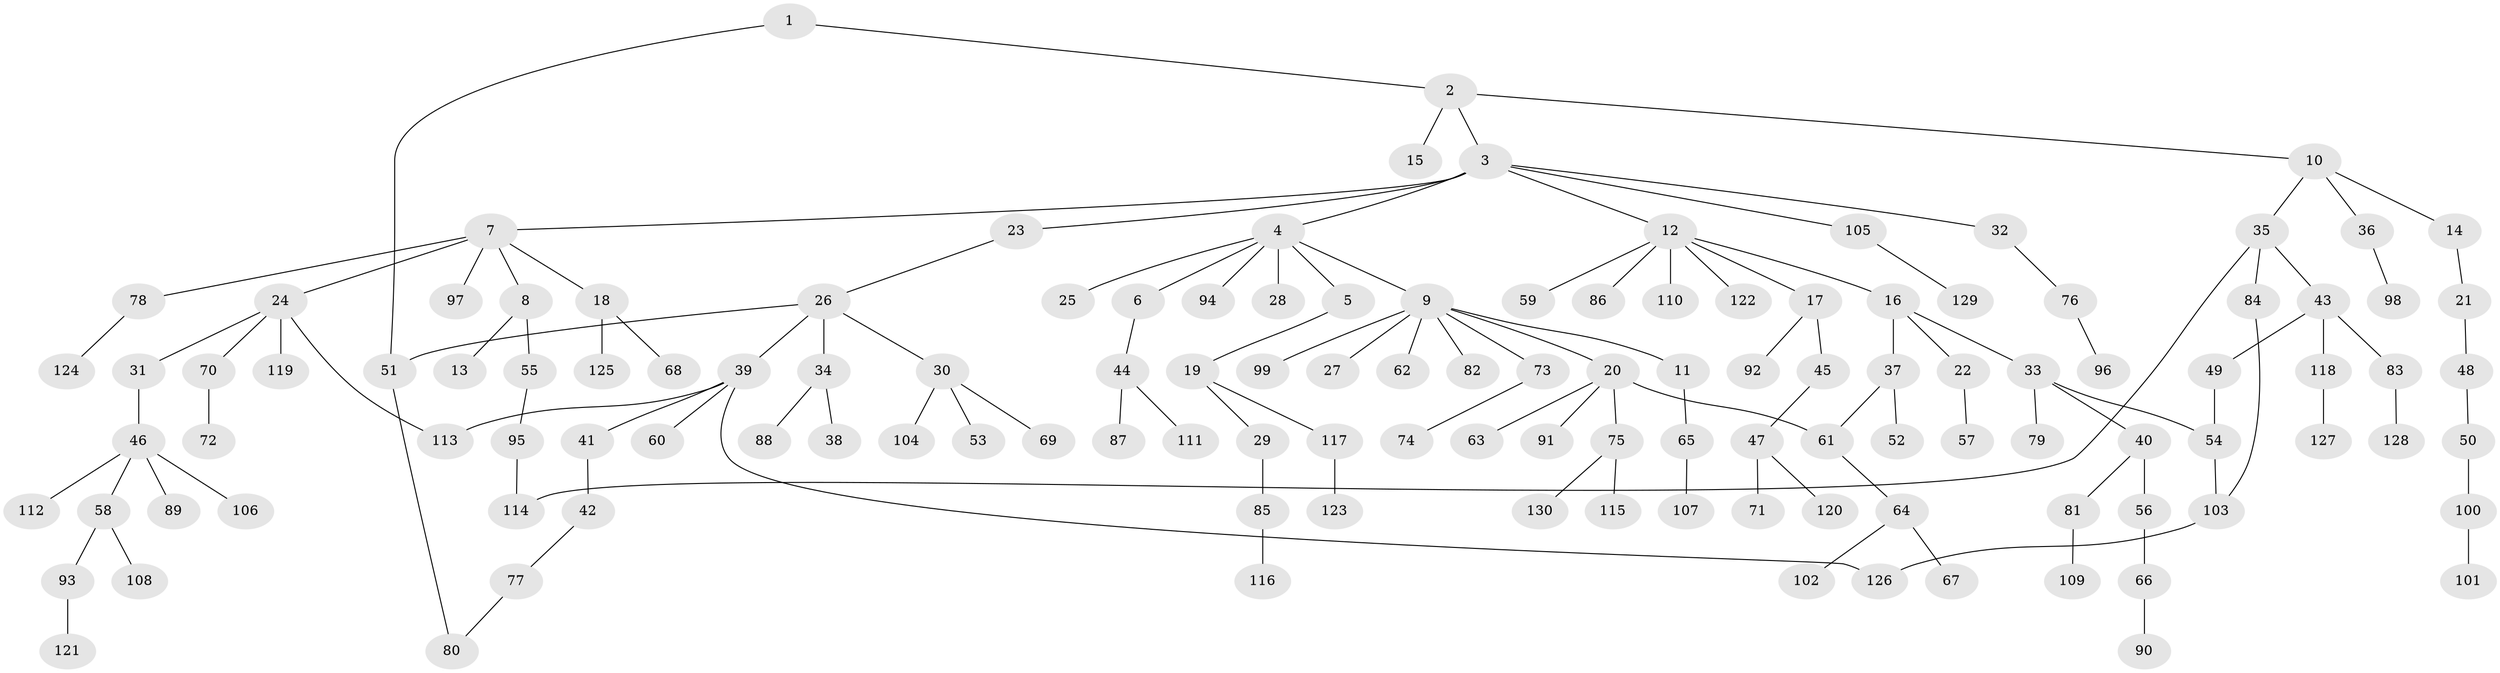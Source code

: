 // Generated by graph-tools (version 1.1) at 2025/13/03/09/25 04:13:36]
// undirected, 130 vertices, 137 edges
graph export_dot {
graph [start="1"]
  node [color=gray90,style=filled];
  1;
  2;
  3;
  4;
  5;
  6;
  7;
  8;
  9;
  10;
  11;
  12;
  13;
  14;
  15;
  16;
  17;
  18;
  19;
  20;
  21;
  22;
  23;
  24;
  25;
  26;
  27;
  28;
  29;
  30;
  31;
  32;
  33;
  34;
  35;
  36;
  37;
  38;
  39;
  40;
  41;
  42;
  43;
  44;
  45;
  46;
  47;
  48;
  49;
  50;
  51;
  52;
  53;
  54;
  55;
  56;
  57;
  58;
  59;
  60;
  61;
  62;
  63;
  64;
  65;
  66;
  67;
  68;
  69;
  70;
  71;
  72;
  73;
  74;
  75;
  76;
  77;
  78;
  79;
  80;
  81;
  82;
  83;
  84;
  85;
  86;
  87;
  88;
  89;
  90;
  91;
  92;
  93;
  94;
  95;
  96;
  97;
  98;
  99;
  100;
  101;
  102;
  103;
  104;
  105;
  106;
  107;
  108;
  109;
  110;
  111;
  112;
  113;
  114;
  115;
  116;
  117;
  118;
  119;
  120;
  121;
  122;
  123;
  124;
  125;
  126;
  127;
  128;
  129;
  130;
  1 -- 2;
  1 -- 51;
  2 -- 3;
  2 -- 10;
  2 -- 15;
  3 -- 4;
  3 -- 7;
  3 -- 12;
  3 -- 23;
  3 -- 32;
  3 -- 105;
  4 -- 5;
  4 -- 6;
  4 -- 9;
  4 -- 25;
  4 -- 28;
  4 -- 94;
  5 -- 19;
  6 -- 44;
  7 -- 8;
  7 -- 18;
  7 -- 24;
  7 -- 78;
  7 -- 97;
  8 -- 13;
  8 -- 55;
  9 -- 11;
  9 -- 20;
  9 -- 27;
  9 -- 62;
  9 -- 73;
  9 -- 82;
  9 -- 99;
  10 -- 14;
  10 -- 35;
  10 -- 36;
  11 -- 65;
  12 -- 16;
  12 -- 17;
  12 -- 59;
  12 -- 86;
  12 -- 110;
  12 -- 122;
  14 -- 21;
  16 -- 22;
  16 -- 33;
  16 -- 37;
  17 -- 45;
  17 -- 92;
  18 -- 68;
  18 -- 125;
  19 -- 29;
  19 -- 117;
  20 -- 63;
  20 -- 75;
  20 -- 91;
  20 -- 61;
  21 -- 48;
  22 -- 57;
  23 -- 26;
  24 -- 31;
  24 -- 70;
  24 -- 119;
  24 -- 113;
  26 -- 30;
  26 -- 34;
  26 -- 39;
  26 -- 51;
  29 -- 85;
  30 -- 53;
  30 -- 69;
  30 -- 104;
  31 -- 46;
  32 -- 76;
  33 -- 40;
  33 -- 79;
  33 -- 54;
  34 -- 38;
  34 -- 88;
  35 -- 43;
  35 -- 84;
  35 -- 114;
  36 -- 98;
  37 -- 52;
  37 -- 61;
  39 -- 41;
  39 -- 60;
  39 -- 113;
  39 -- 126;
  40 -- 56;
  40 -- 81;
  41 -- 42;
  42 -- 77;
  43 -- 49;
  43 -- 83;
  43 -- 118;
  44 -- 87;
  44 -- 111;
  45 -- 47;
  46 -- 58;
  46 -- 89;
  46 -- 106;
  46 -- 112;
  47 -- 71;
  47 -- 120;
  48 -- 50;
  49 -- 54;
  50 -- 100;
  51 -- 80;
  54 -- 103;
  55 -- 95;
  56 -- 66;
  58 -- 93;
  58 -- 108;
  61 -- 64;
  64 -- 67;
  64 -- 102;
  65 -- 107;
  66 -- 90;
  70 -- 72;
  73 -- 74;
  75 -- 115;
  75 -- 130;
  76 -- 96;
  77 -- 80;
  78 -- 124;
  81 -- 109;
  83 -- 128;
  84 -- 103;
  85 -- 116;
  93 -- 121;
  95 -- 114;
  100 -- 101;
  103 -- 126;
  105 -- 129;
  117 -- 123;
  118 -- 127;
}
